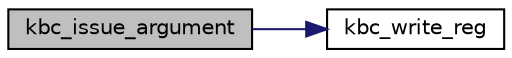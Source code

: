 digraph "kbc_issue_argument"
{
 // LATEX_PDF_SIZE
  edge [fontname="Helvetica",fontsize="10",labelfontname="Helvetica",labelfontsize="10"];
  node [fontname="Helvetica",fontsize="10",shape=record];
  rankdir="LR";
  Node1 [label="kbc_issue_argument",height=0.2,width=0.4,color="black", fillcolor="grey75", style="filled", fontcolor="black",tooltip="Issues an argument to the kbc."];
  Node1 -> Node2 [color="midnightblue",fontsize="10",style="solid",fontname="Helvetica"];
  Node2 [label="kbc_write_reg",height=0.2,width=0.4,color="black", fillcolor="white", style="filled",URL="$group__kbc.html#ga628109931012fdfa144b55cc679a7fe9",tooltip="Writes a byte to a kbc register."];
}
